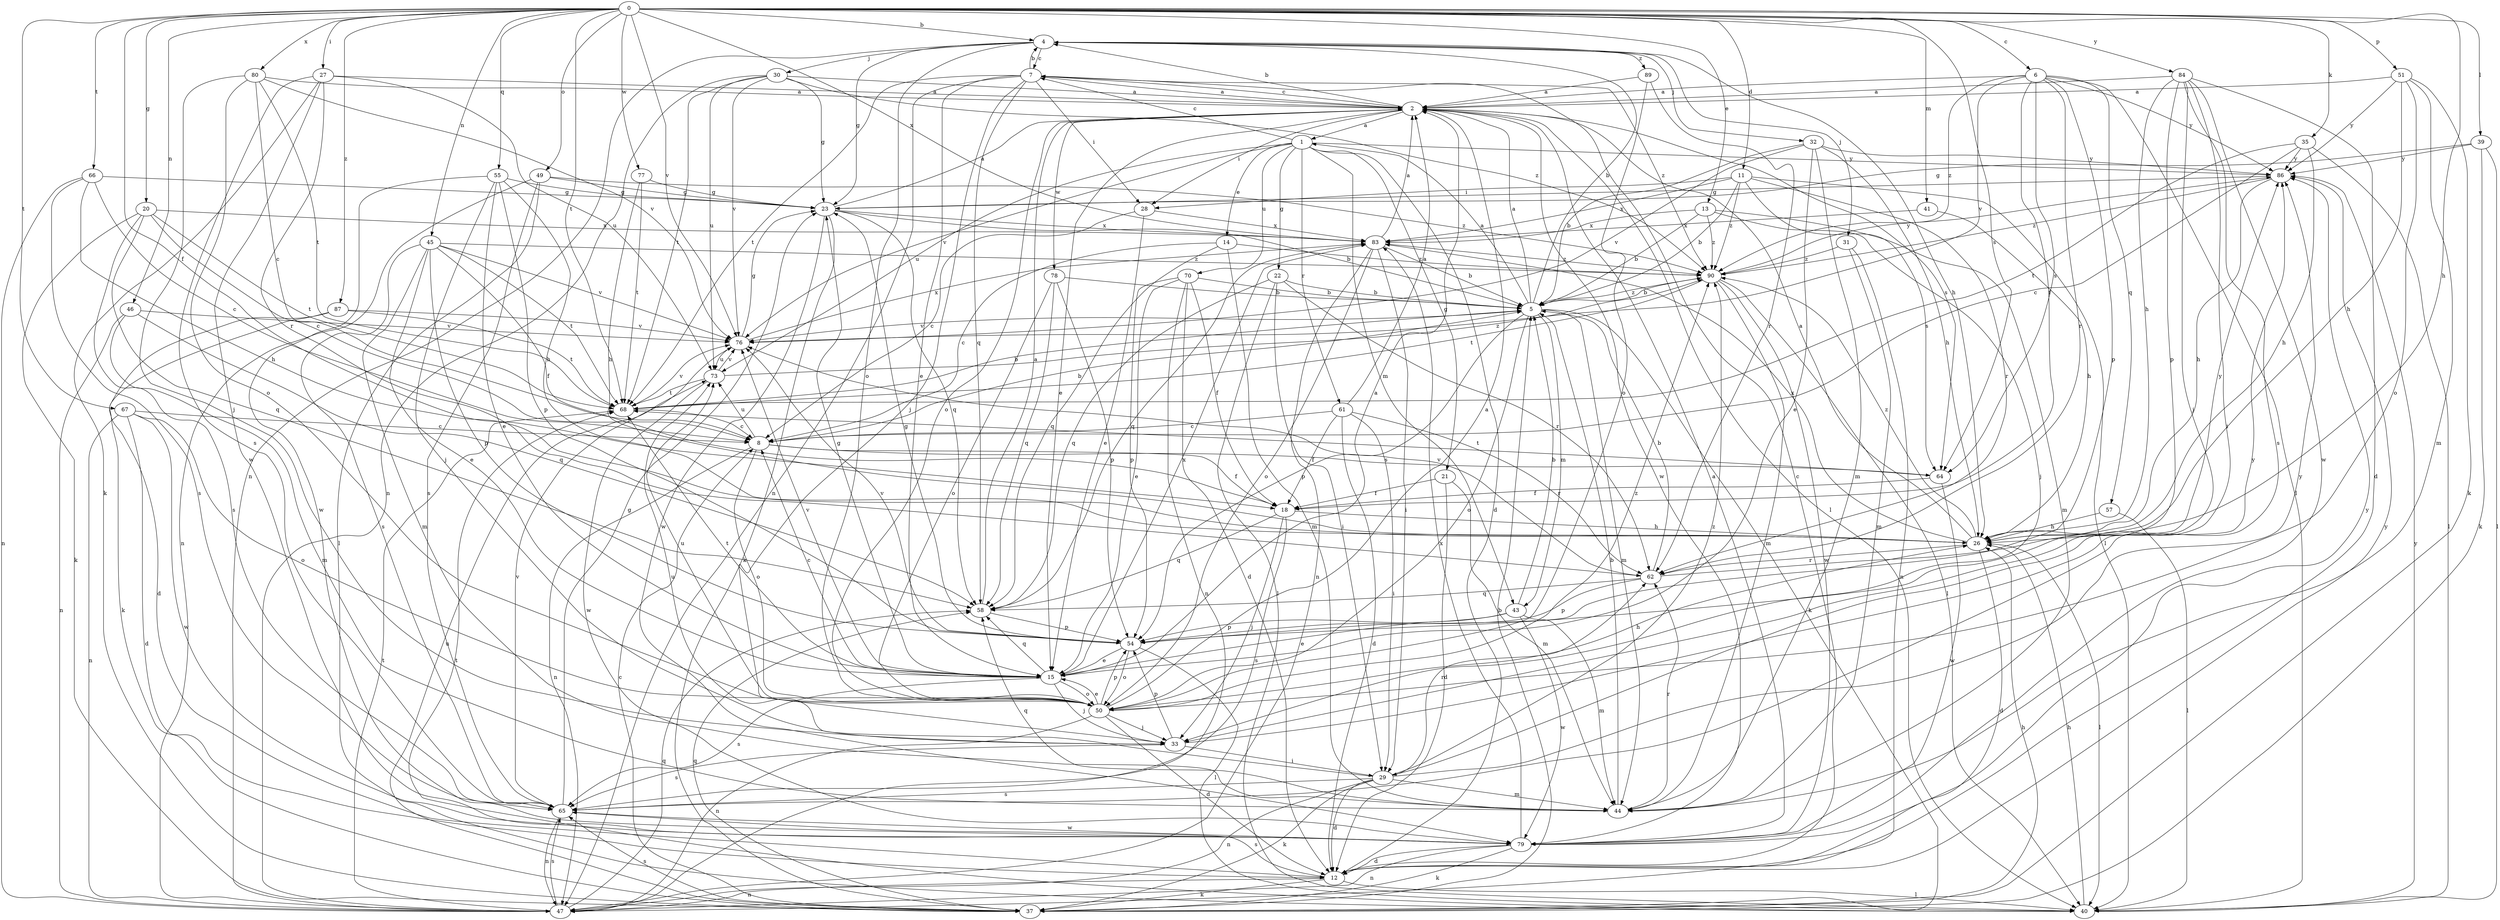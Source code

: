 strict digraph  {
0;
1;
2;
4;
5;
6;
7;
8;
11;
12;
13;
14;
15;
18;
20;
21;
22;
23;
26;
27;
28;
29;
30;
31;
32;
33;
35;
37;
39;
40;
41;
43;
44;
45;
46;
47;
49;
50;
51;
54;
55;
57;
58;
61;
62;
64;
65;
66;
67;
68;
70;
73;
76;
77;
78;
79;
80;
83;
84;
86;
87;
89;
90;
0 -> 4  [label=b];
0 -> 6  [label=c];
0 -> 11  [label=d];
0 -> 13  [label=e];
0 -> 18  [label=f];
0 -> 20  [label=g];
0 -> 26  [label=h];
0 -> 27  [label=i];
0 -> 35  [label=k];
0 -> 39  [label=l];
0 -> 41  [label=m];
0 -> 45  [label=n];
0 -> 46  [label=n];
0 -> 49  [label=o];
0 -> 51  [label=p];
0 -> 55  [label=q];
0 -> 64  [label=s];
0 -> 66  [label=t];
0 -> 67  [label=t];
0 -> 68  [label=t];
0 -> 76  [label=v];
0 -> 77  [label=w];
0 -> 80  [label=x];
0 -> 83  [label=x];
0 -> 84  [label=y];
0 -> 87  [label=z];
1 -> 7  [label=c];
1 -> 12  [label=d];
1 -> 14  [label=e];
1 -> 21  [label=g];
1 -> 22  [label=g];
1 -> 43  [label=m];
1 -> 61  [label=r];
1 -> 70  [label=u];
1 -> 73  [label=u];
1 -> 76  [label=v];
1 -> 86  [label=y];
2 -> 1  [label=a];
2 -> 4  [label=b];
2 -> 7  [label=c];
2 -> 15  [label=e];
2 -> 28  [label=i];
2 -> 40  [label=l];
2 -> 50  [label=o];
2 -> 64  [label=s];
2 -> 78  [label=w];
2 -> 79  [label=w];
4 -> 7  [label=c];
4 -> 23  [label=g];
4 -> 26  [label=h];
4 -> 30  [label=j];
4 -> 31  [label=j];
4 -> 32  [label=j];
4 -> 47  [label=n];
4 -> 50  [label=o];
4 -> 89  [label=z];
5 -> 1  [label=a];
5 -> 2  [label=a];
5 -> 4  [label=b];
5 -> 37  [label=k];
5 -> 43  [label=m];
5 -> 44  [label=m];
5 -> 50  [label=o];
5 -> 54  [label=p];
5 -> 76  [label=v];
5 -> 90  [label=z];
6 -> 2  [label=a];
6 -> 18  [label=f];
6 -> 40  [label=l];
6 -> 54  [label=p];
6 -> 57  [label=q];
6 -> 62  [label=r];
6 -> 64  [label=s];
6 -> 76  [label=v];
6 -> 86  [label=y];
6 -> 90  [label=z];
7 -> 2  [label=a];
7 -> 4  [label=b];
7 -> 15  [label=e];
7 -> 28  [label=i];
7 -> 33  [label=j];
7 -> 47  [label=n];
7 -> 58  [label=q];
7 -> 68  [label=t];
7 -> 90  [label=z];
8 -> 5  [label=b];
8 -> 18  [label=f];
8 -> 47  [label=n];
8 -> 50  [label=o];
8 -> 64  [label=s];
8 -> 73  [label=u];
11 -> 5  [label=b];
11 -> 28  [label=i];
11 -> 40  [label=l];
11 -> 62  [label=r];
11 -> 64  [label=s];
11 -> 83  [label=x];
11 -> 90  [label=z];
12 -> 7  [label=c];
12 -> 37  [label=k];
12 -> 40  [label=l];
12 -> 47  [label=n];
12 -> 65  [label=s];
12 -> 86  [label=y];
13 -> 5  [label=b];
13 -> 33  [label=j];
13 -> 44  [label=m];
13 -> 83  [label=x];
13 -> 90  [label=z];
14 -> 8  [label=c];
14 -> 44  [label=m];
14 -> 58  [label=q];
14 -> 90  [label=z];
15 -> 2  [label=a];
15 -> 8  [label=c];
15 -> 23  [label=g];
15 -> 33  [label=j];
15 -> 50  [label=o];
15 -> 58  [label=q];
15 -> 65  [label=s];
15 -> 68  [label=t];
15 -> 76  [label=v];
15 -> 83  [label=x];
18 -> 26  [label=h];
18 -> 33  [label=j];
18 -> 58  [label=q];
18 -> 65  [label=s];
20 -> 8  [label=c];
20 -> 37  [label=k];
20 -> 58  [label=q];
20 -> 65  [label=s];
20 -> 68  [label=t];
20 -> 83  [label=x];
21 -> 12  [label=d];
21 -> 18  [label=f];
21 -> 44  [label=m];
22 -> 5  [label=b];
22 -> 29  [label=i];
22 -> 40  [label=l];
22 -> 58  [label=q];
22 -> 62  [label=r];
23 -> 2  [label=a];
23 -> 5  [label=b];
23 -> 37  [label=k];
23 -> 58  [label=q];
23 -> 79  [label=w];
23 -> 83  [label=x];
26 -> 2  [label=a];
26 -> 12  [label=d];
26 -> 40  [label=l];
26 -> 62  [label=r];
26 -> 83  [label=x];
26 -> 90  [label=z];
27 -> 2  [label=a];
27 -> 37  [label=k];
27 -> 62  [label=r];
27 -> 65  [label=s];
27 -> 73  [label=u];
27 -> 79  [label=w];
28 -> 8  [label=c];
28 -> 15  [label=e];
28 -> 83  [label=x];
29 -> 12  [label=d];
29 -> 37  [label=k];
29 -> 44  [label=m];
29 -> 47  [label=n];
29 -> 62  [label=r];
29 -> 65  [label=s];
29 -> 73  [label=u];
29 -> 86  [label=y];
29 -> 90  [label=z];
30 -> 2  [label=a];
30 -> 23  [label=g];
30 -> 47  [label=n];
30 -> 68  [label=t];
30 -> 73  [label=u];
30 -> 76  [label=v];
30 -> 90  [label=z];
31 -> 44  [label=m];
31 -> 47  [label=n];
31 -> 90  [label=z];
32 -> 5  [label=b];
32 -> 15  [label=e];
32 -> 26  [label=h];
32 -> 44  [label=m];
32 -> 76  [label=v];
32 -> 86  [label=y];
33 -> 29  [label=i];
33 -> 54  [label=p];
33 -> 65  [label=s];
33 -> 86  [label=y];
35 -> 8  [label=c];
35 -> 26  [label=h];
35 -> 40  [label=l];
35 -> 68  [label=t];
35 -> 86  [label=y];
37 -> 5  [label=b];
37 -> 8  [label=c];
37 -> 26  [label=h];
37 -> 58  [label=q];
37 -> 65  [label=s];
37 -> 73  [label=u];
39 -> 23  [label=g];
39 -> 37  [label=k];
39 -> 40  [label=l];
39 -> 86  [label=y];
40 -> 26  [label=h];
40 -> 68  [label=t];
40 -> 86  [label=y];
41 -> 26  [label=h];
41 -> 83  [label=x];
43 -> 5  [label=b];
43 -> 15  [label=e];
43 -> 44  [label=m];
43 -> 54  [label=p];
43 -> 79  [label=w];
44 -> 5  [label=b];
44 -> 58  [label=q];
44 -> 62  [label=r];
45 -> 15  [label=e];
45 -> 18  [label=f];
45 -> 44  [label=m];
45 -> 54  [label=p];
45 -> 65  [label=s];
45 -> 68  [label=t];
45 -> 76  [label=v];
45 -> 90  [label=z];
46 -> 44  [label=m];
46 -> 47  [label=n];
46 -> 58  [label=q];
46 -> 76  [label=v];
47 -> 58  [label=q];
47 -> 65  [label=s];
47 -> 68  [label=t];
49 -> 23  [label=g];
49 -> 40  [label=l];
49 -> 47  [label=n];
49 -> 65  [label=s];
49 -> 90  [label=z];
50 -> 2  [label=a];
50 -> 12  [label=d];
50 -> 15  [label=e];
50 -> 26  [label=h];
50 -> 33  [label=j];
50 -> 47  [label=n];
50 -> 54  [label=p];
50 -> 73  [label=u];
50 -> 90  [label=z];
51 -> 2  [label=a];
51 -> 26  [label=h];
51 -> 37  [label=k];
51 -> 44  [label=m];
51 -> 50  [label=o];
51 -> 86  [label=y];
54 -> 15  [label=e];
54 -> 23  [label=g];
54 -> 40  [label=l];
54 -> 50  [label=o];
54 -> 76  [label=v];
55 -> 15  [label=e];
55 -> 23  [label=g];
55 -> 26  [label=h];
55 -> 33  [label=j];
55 -> 54  [label=p];
55 -> 79  [label=w];
57 -> 26  [label=h];
57 -> 40  [label=l];
58 -> 2  [label=a];
58 -> 54  [label=p];
61 -> 2  [label=a];
61 -> 8  [label=c];
61 -> 12  [label=d];
61 -> 18  [label=f];
61 -> 29  [label=i];
61 -> 62  [label=r];
62 -> 5  [label=b];
62 -> 54  [label=p];
62 -> 58  [label=q];
62 -> 76  [label=v];
62 -> 86  [label=y];
64 -> 18  [label=f];
64 -> 68  [label=t];
64 -> 79  [label=w];
65 -> 23  [label=g];
65 -> 47  [label=n];
65 -> 76  [label=v];
65 -> 79  [label=w];
66 -> 8  [label=c];
66 -> 23  [label=g];
66 -> 26  [label=h];
66 -> 47  [label=n];
66 -> 65  [label=s];
67 -> 8  [label=c];
67 -> 12  [label=d];
67 -> 47  [label=n];
67 -> 50  [label=o];
67 -> 79  [label=w];
68 -> 5  [label=b];
68 -> 8  [label=c];
68 -> 76  [label=v];
70 -> 5  [label=b];
70 -> 12  [label=d];
70 -> 15  [label=e];
70 -> 18  [label=f];
70 -> 47  [label=n];
70 -> 54  [label=p];
73 -> 68  [label=t];
73 -> 76  [label=v];
73 -> 79  [label=w];
73 -> 90  [label=z];
76 -> 23  [label=g];
76 -> 73  [label=u];
76 -> 83  [label=x];
77 -> 23  [label=g];
77 -> 26  [label=h];
77 -> 68  [label=t];
78 -> 5  [label=b];
78 -> 50  [label=o];
78 -> 54  [label=p];
78 -> 58  [label=q];
79 -> 2  [label=a];
79 -> 12  [label=d];
79 -> 37  [label=k];
79 -> 47  [label=n];
79 -> 83  [label=x];
79 -> 86  [label=y];
80 -> 2  [label=a];
80 -> 8  [label=c];
80 -> 33  [label=j];
80 -> 50  [label=o];
80 -> 68  [label=t];
80 -> 76  [label=v];
83 -> 2  [label=a];
83 -> 5  [label=b];
83 -> 29  [label=i];
83 -> 47  [label=n];
83 -> 50  [label=o];
83 -> 58  [label=q];
83 -> 90  [label=z];
84 -> 2  [label=a];
84 -> 12  [label=d];
84 -> 26  [label=h];
84 -> 29  [label=i];
84 -> 33  [label=j];
84 -> 54  [label=p];
84 -> 65  [label=s];
84 -> 79  [label=w];
86 -> 23  [label=g];
86 -> 26  [label=h];
86 -> 90  [label=z];
87 -> 12  [label=d];
87 -> 37  [label=k];
87 -> 68  [label=t];
87 -> 76  [label=v];
89 -> 2  [label=a];
89 -> 50  [label=o];
89 -> 62  [label=r];
90 -> 5  [label=b];
90 -> 40  [label=l];
90 -> 44  [label=m];
90 -> 68  [label=t];
90 -> 79  [label=w];
90 -> 86  [label=y];
}
